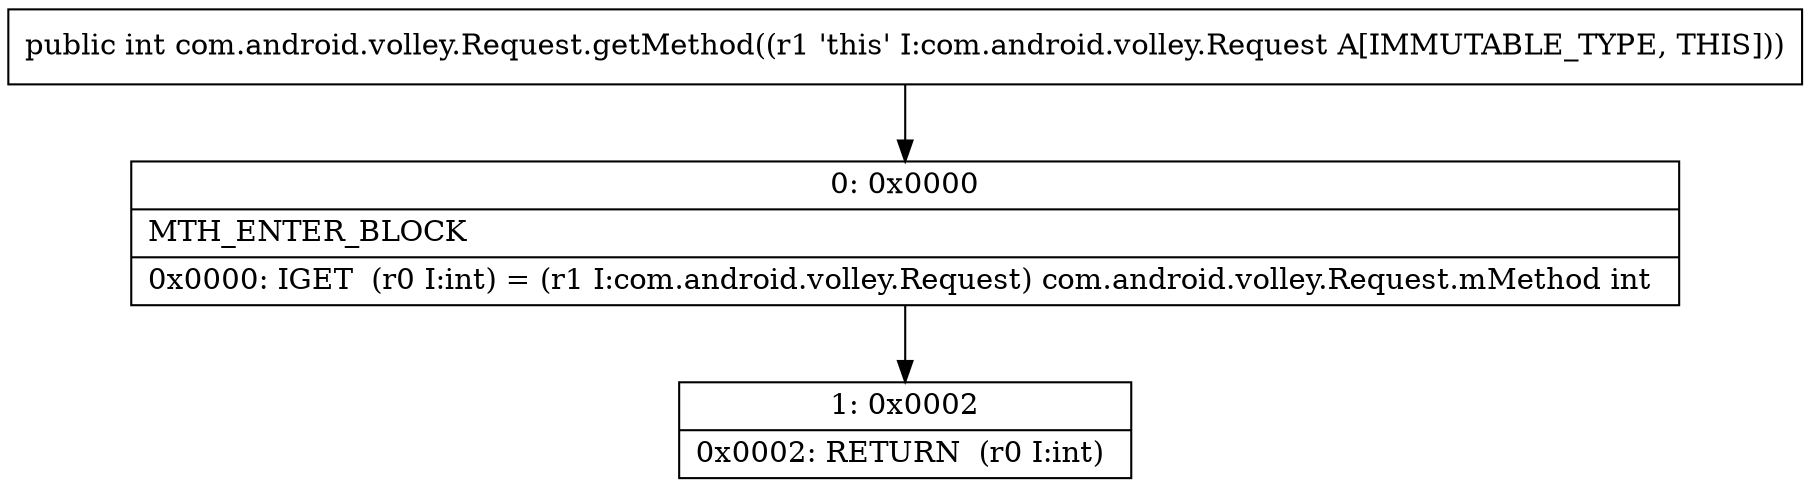 digraph "CFG forcom.android.volley.Request.getMethod()I" {
Node_0 [shape=record,label="{0\:\ 0x0000|MTH_ENTER_BLOCK\l|0x0000: IGET  (r0 I:int) = (r1 I:com.android.volley.Request) com.android.volley.Request.mMethod int \l}"];
Node_1 [shape=record,label="{1\:\ 0x0002|0x0002: RETURN  (r0 I:int) \l}"];
MethodNode[shape=record,label="{public int com.android.volley.Request.getMethod((r1 'this' I:com.android.volley.Request A[IMMUTABLE_TYPE, THIS])) }"];
MethodNode -> Node_0;
Node_0 -> Node_1;
}


